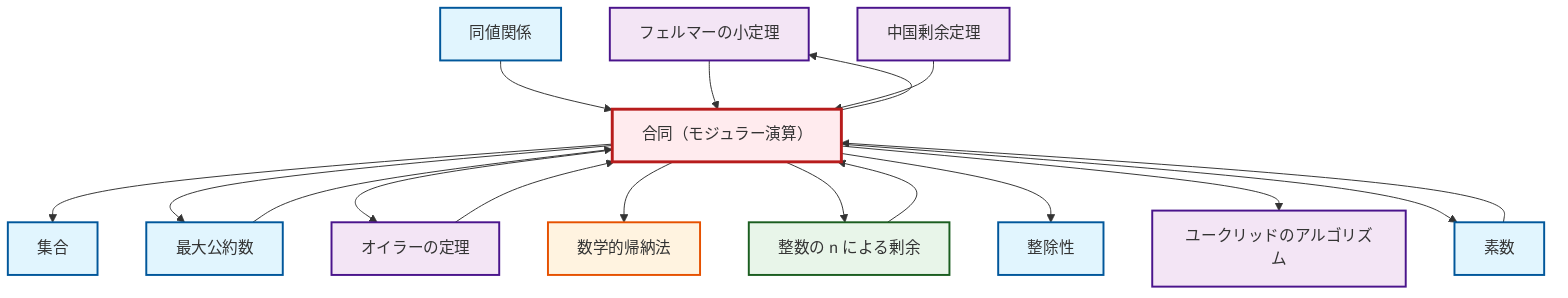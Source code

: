 graph TD
    classDef definition fill:#e1f5fe,stroke:#01579b,stroke-width:2px
    classDef theorem fill:#f3e5f5,stroke:#4a148c,stroke-width:2px
    classDef axiom fill:#fff3e0,stroke:#e65100,stroke-width:2px
    classDef example fill:#e8f5e9,stroke:#1b5e20,stroke-width:2px
    classDef current fill:#ffebee,stroke:#b71c1c,stroke-width:3px
    def-set["集合"]:::definition
    thm-fermat-little["フェルマーの小定理"]:::theorem
    def-prime["素数"]:::definition
    thm-euler["オイラーの定理"]:::theorem
    def-divisibility["整除性"]:::definition
    def-equivalence-relation["同値関係"]:::definition
    ex-quotient-integers-mod-n["整数の n による剰余"]:::example
    thm-chinese-remainder["中国剰余定理"]:::theorem
    ax-induction["数学的帰納法"]:::axiom
    thm-euclidean-algorithm["ユークリッドのアルゴリズム"]:::theorem
    def-gcd["最大公約数"]:::definition
    def-congruence["合同（モジュラー演算）"]:::definition
    def-congruence --> thm-fermat-little
    def-gcd --> def-congruence
    def-congruence --> def-set
    thm-euler --> def-congruence
    def-congruence --> def-gcd
    def-congruence --> thm-euler
    def-congruence --> ax-induction
    def-prime --> def-congruence
    def-congruence --> ex-quotient-integers-mod-n
    def-equivalence-relation --> def-congruence
    def-congruence --> def-divisibility
    thm-fermat-little --> def-congruence
    def-congruence --> thm-euclidean-algorithm
    thm-chinese-remainder --> def-congruence
    ex-quotient-integers-mod-n --> def-congruence
    def-congruence --> def-prime
    class def-congruence current